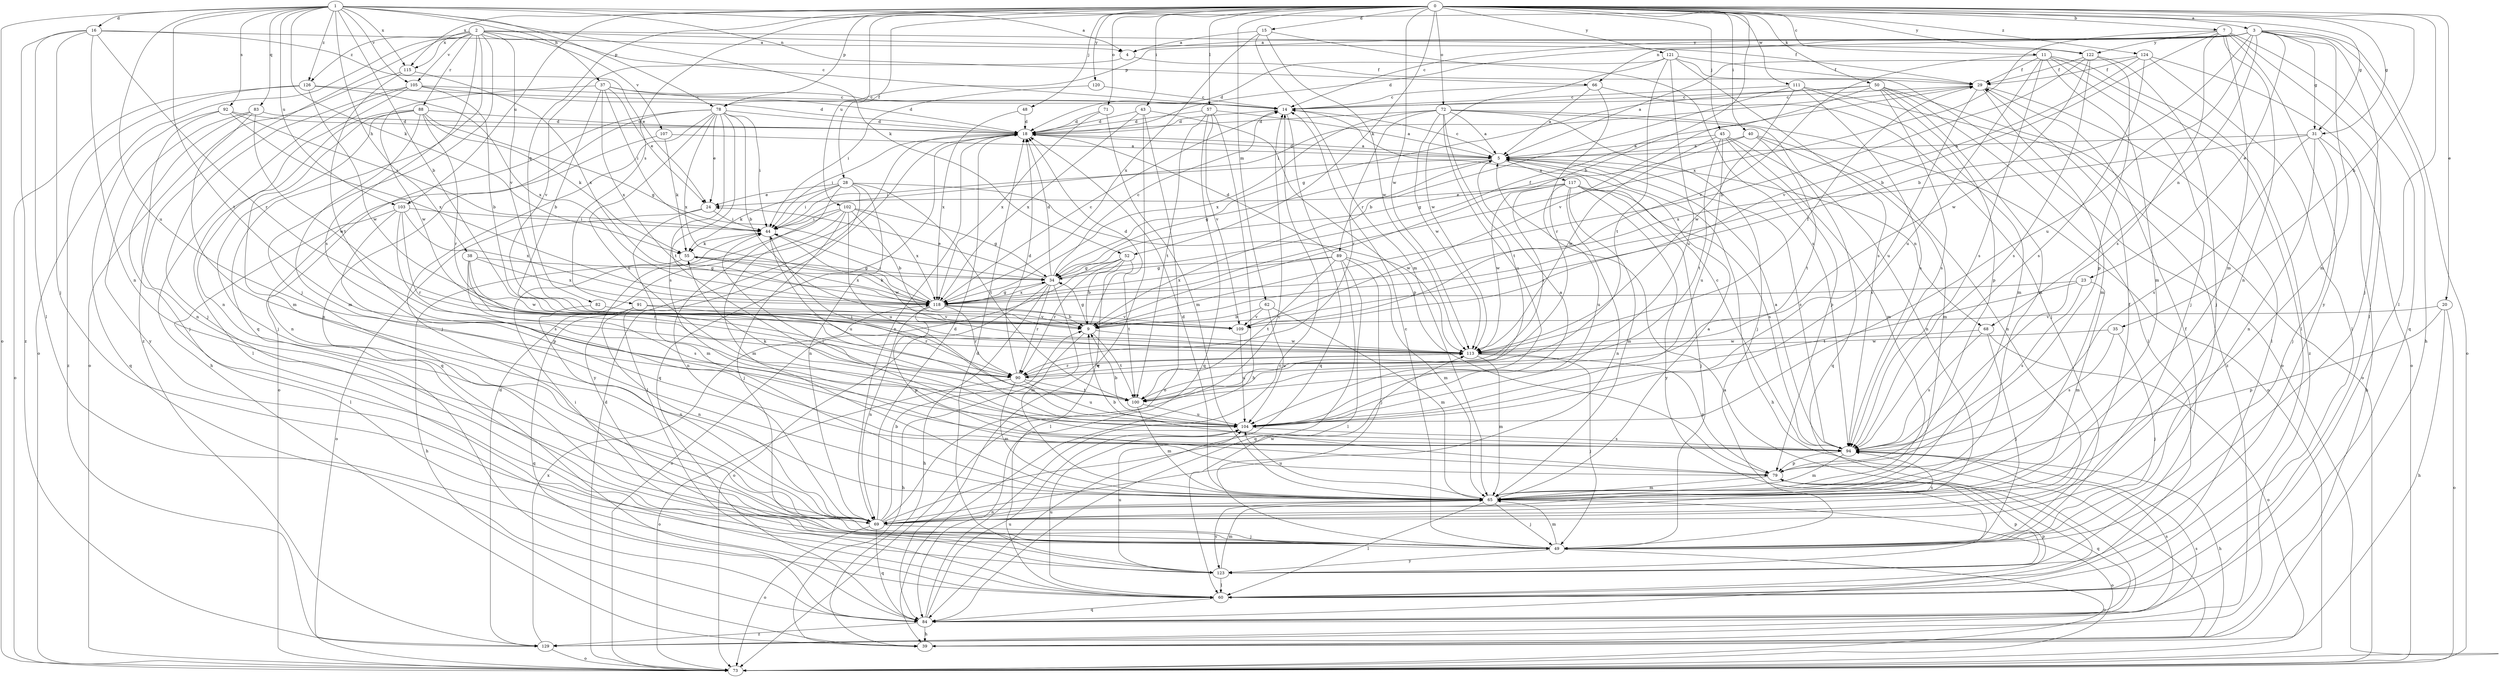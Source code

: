 strict digraph  {
0;
1;
2;
3;
4;
5;
7;
9;
11;
14;
15;
16;
18;
20;
23;
24;
28;
29;
31;
34;
35;
37;
38;
39;
40;
43;
44;
45;
48;
49;
50;
52;
55;
57;
60;
62;
65;
66;
68;
69;
71;
72;
73;
78;
79;
82;
83;
84;
88;
89;
90;
91;
92;
94;
100;
102;
103;
104;
105;
107;
109;
111;
113;
115;
117;
118;
120;
121;
122;
123;
124;
126;
129;
0 -> 3  [label=a];
0 -> 7  [label=b];
0 -> 9  [label=b];
0 -> 11  [label=c];
0 -> 15  [label=d];
0 -> 20  [label=e];
0 -> 28  [label=f];
0 -> 31  [label=g];
0 -> 35  [label=h];
0 -> 40  [label=i];
0 -> 43  [label=i];
0 -> 45  [label=j];
0 -> 48  [label=j];
0 -> 50  [label=k];
0 -> 52  [label=k];
0 -> 57  [label=l];
0 -> 60  [label=l];
0 -> 62  [label=m];
0 -> 71  [label=o];
0 -> 72  [label=o];
0 -> 78  [label=p];
0 -> 82  [label=q];
0 -> 91  [label=s];
0 -> 102  [label=u];
0 -> 103  [label=u];
0 -> 111  [label=w];
0 -> 113  [label=w];
0 -> 115  [label=x];
0 -> 120  [label=y];
0 -> 121  [label=y];
0 -> 122  [label=y];
0 -> 124  [label=z];
1 -> 4  [label=a];
1 -> 9  [label=b];
1 -> 16  [label=d];
1 -> 31  [label=g];
1 -> 37  [label=h];
1 -> 38  [label=h];
1 -> 52  [label=k];
1 -> 55  [label=k];
1 -> 66  [label=n];
1 -> 73  [label=o];
1 -> 78  [label=p];
1 -> 83  [label=q];
1 -> 92  [label=s];
1 -> 100  [label=t];
1 -> 103  [label=u];
1 -> 104  [label=u];
1 -> 105  [label=v];
1 -> 115  [label=x];
1 -> 126  [label=z];
2 -> 14  [label=c];
2 -> 29  [label=f];
2 -> 49  [label=j];
2 -> 73  [label=o];
2 -> 84  [label=q];
2 -> 88  [label=r];
2 -> 94  [label=s];
2 -> 105  [label=v];
2 -> 107  [label=v];
2 -> 109  [label=v];
2 -> 115  [label=x];
2 -> 122  [label=y];
2 -> 126  [label=z];
2 -> 129  [label=z];
3 -> 4  [label=a];
3 -> 9  [label=b];
3 -> 14  [label=c];
3 -> 18  [label=d];
3 -> 23  [label=e];
3 -> 31  [label=g];
3 -> 39  [label=h];
3 -> 49  [label=j];
3 -> 65  [label=m];
3 -> 66  [label=n];
3 -> 68  [label=n];
3 -> 73  [label=o];
3 -> 78  [label=p];
3 -> 104  [label=u];
4 -> 29  [label=f];
4 -> 109  [label=v];
5 -> 14  [label=c];
5 -> 18  [label=d];
5 -> 34  [label=g];
5 -> 39  [label=h];
5 -> 44  [label=i];
5 -> 68  [label=n];
5 -> 89  [label=r];
5 -> 94  [label=s];
5 -> 117  [label=x];
7 -> 9  [label=b];
7 -> 60  [label=l];
7 -> 65  [label=m];
7 -> 69  [label=n];
7 -> 84  [label=q];
7 -> 94  [label=s];
7 -> 118  [label=x];
7 -> 122  [label=y];
7 -> 123  [label=y];
9 -> 18  [label=d];
9 -> 34  [label=g];
9 -> 39  [label=h];
9 -> 100  [label=t];
9 -> 113  [label=w];
11 -> 29  [label=f];
11 -> 49  [label=j];
11 -> 60  [label=l];
11 -> 65  [label=m];
11 -> 94  [label=s];
11 -> 104  [label=u];
11 -> 109  [label=v];
11 -> 129  [label=z];
14 -> 18  [label=d];
14 -> 84  [label=q];
15 -> 4  [label=a];
15 -> 65  [label=m];
15 -> 94  [label=s];
15 -> 113  [label=w];
15 -> 118  [label=x];
16 -> 4  [label=a];
16 -> 24  [label=e];
16 -> 49  [label=j];
16 -> 60  [label=l];
16 -> 69  [label=n];
16 -> 90  [label=r];
16 -> 129  [label=z];
18 -> 5  [label=a];
18 -> 44  [label=i];
18 -> 69  [label=n];
18 -> 84  [label=q];
20 -> 39  [label=h];
20 -> 73  [label=o];
20 -> 79  [label=p];
20 -> 109  [label=v];
23 -> 65  [label=m];
23 -> 94  [label=s];
23 -> 100  [label=t];
23 -> 118  [label=x];
24 -> 44  [label=i];
24 -> 65  [label=m];
24 -> 73  [label=o];
28 -> 24  [label=e];
28 -> 44  [label=i];
28 -> 55  [label=k];
28 -> 60  [label=l];
28 -> 69  [label=n];
28 -> 100  [label=t];
28 -> 113  [label=w];
28 -> 123  [label=y];
29 -> 14  [label=c];
29 -> 44  [label=i];
29 -> 60  [label=l];
29 -> 65  [label=m];
29 -> 104  [label=u];
31 -> 5  [label=a];
31 -> 39  [label=h];
31 -> 49  [label=j];
31 -> 69  [label=n];
31 -> 94  [label=s];
31 -> 118  [label=x];
34 -> 14  [label=c];
34 -> 18  [label=d];
34 -> 24  [label=e];
34 -> 29  [label=f];
34 -> 39  [label=h];
34 -> 65  [label=m];
34 -> 73  [label=o];
34 -> 90  [label=r];
34 -> 118  [label=x];
35 -> 49  [label=j];
35 -> 94  [label=s];
35 -> 113  [label=w];
37 -> 9  [label=b];
37 -> 14  [label=c];
37 -> 18  [label=d];
37 -> 24  [label=e];
37 -> 44  [label=i];
37 -> 113  [label=w];
37 -> 118  [label=x];
38 -> 34  [label=g];
38 -> 90  [label=r];
38 -> 94  [label=s];
38 -> 113  [label=w];
38 -> 118  [label=x];
40 -> 5  [label=a];
40 -> 34  [label=g];
40 -> 65  [label=m];
40 -> 69  [label=n];
40 -> 100  [label=t];
43 -> 18  [label=d];
43 -> 73  [label=o];
43 -> 79  [label=p];
43 -> 84  [label=q];
43 -> 118  [label=x];
44 -> 55  [label=k];
44 -> 104  [label=u];
44 -> 113  [label=w];
45 -> 5  [label=a];
45 -> 65  [label=m];
45 -> 69  [label=n];
45 -> 79  [label=p];
45 -> 100  [label=t];
45 -> 104  [label=u];
45 -> 113  [label=w];
48 -> 18  [label=d];
48 -> 118  [label=x];
49 -> 14  [label=c];
49 -> 65  [label=m];
49 -> 73  [label=o];
49 -> 123  [label=y];
50 -> 14  [label=c];
50 -> 34  [label=g];
50 -> 60  [label=l];
50 -> 65  [label=m];
50 -> 73  [label=o];
50 -> 79  [label=p];
50 -> 94  [label=s];
50 -> 109  [label=v];
52 -> 9  [label=b];
52 -> 34  [label=g];
52 -> 60  [label=l];
52 -> 73  [label=o];
52 -> 90  [label=r];
52 -> 100  [label=t];
55 -> 34  [label=g];
55 -> 39  [label=h];
55 -> 118  [label=x];
57 -> 5  [label=a];
57 -> 18  [label=d];
57 -> 39  [label=h];
57 -> 84  [label=q];
57 -> 100  [label=t];
57 -> 109  [label=v];
60 -> 79  [label=p];
60 -> 84  [label=q];
60 -> 104  [label=u];
62 -> 9  [label=b];
62 -> 65  [label=m];
62 -> 104  [label=u];
62 -> 109  [label=v];
65 -> 5  [label=a];
65 -> 18  [label=d];
65 -> 49  [label=j];
65 -> 60  [label=l];
65 -> 69  [label=n];
65 -> 73  [label=o];
65 -> 104  [label=u];
65 -> 123  [label=y];
66 -> 5  [label=a];
66 -> 14  [label=c];
66 -> 49  [label=j];
66 -> 90  [label=r];
68 -> 49  [label=j];
68 -> 73  [label=o];
68 -> 94  [label=s];
68 -> 113  [label=w];
69 -> 9  [label=b];
69 -> 14  [label=c];
69 -> 18  [label=d];
69 -> 29  [label=f];
69 -> 49  [label=j];
69 -> 73  [label=o];
69 -> 84  [label=q];
69 -> 94  [label=s];
69 -> 113  [label=w];
71 -> 18  [label=d];
71 -> 65  [label=m];
71 -> 118  [label=x];
72 -> 5  [label=a];
72 -> 18  [label=d];
72 -> 49  [label=j];
72 -> 73  [label=o];
72 -> 84  [label=q];
72 -> 90  [label=r];
72 -> 100  [label=t];
72 -> 104  [label=u];
72 -> 113  [label=w];
72 -> 118  [label=x];
73 -> 18  [label=d];
78 -> 9  [label=b];
78 -> 18  [label=d];
78 -> 24  [label=e];
78 -> 44  [label=i];
78 -> 49  [label=j];
78 -> 73  [label=o];
78 -> 84  [label=q];
78 -> 94  [label=s];
78 -> 100  [label=t];
78 -> 104  [label=u];
78 -> 118  [label=x];
79 -> 9  [label=b];
79 -> 65  [label=m];
79 -> 84  [label=q];
82 -> 69  [label=n];
82 -> 109  [label=v];
83 -> 18  [label=d];
83 -> 49  [label=j];
83 -> 65  [label=m];
83 -> 113  [label=w];
83 -> 123  [label=y];
84 -> 5  [label=a];
84 -> 14  [label=c];
84 -> 39  [label=h];
84 -> 94  [label=s];
84 -> 104  [label=u];
84 -> 129  [label=z];
88 -> 18  [label=d];
88 -> 34  [label=g];
88 -> 49  [label=j];
88 -> 55  [label=k];
88 -> 60  [label=l];
88 -> 65  [label=m];
88 -> 69  [label=n];
88 -> 90  [label=r];
89 -> 18  [label=d];
89 -> 34  [label=g];
89 -> 49  [label=j];
89 -> 60  [label=l];
89 -> 65  [label=m];
89 -> 84  [label=q];
89 -> 100  [label=t];
89 -> 118  [label=x];
90 -> 18  [label=d];
90 -> 65  [label=m];
90 -> 73  [label=o];
90 -> 100  [label=t];
90 -> 104  [label=u];
90 -> 113  [label=w];
91 -> 69  [label=n];
91 -> 84  [label=q];
91 -> 90  [label=r];
91 -> 109  [label=v];
92 -> 18  [label=d];
92 -> 44  [label=i];
92 -> 69  [label=n];
92 -> 84  [label=q];
92 -> 118  [label=x];
94 -> 5  [label=a];
94 -> 14  [label=c];
94 -> 39  [label=h];
94 -> 44  [label=i];
94 -> 65  [label=m];
94 -> 79  [label=p];
100 -> 44  [label=i];
100 -> 65  [label=m];
100 -> 104  [label=u];
102 -> 9  [label=b];
102 -> 34  [label=g];
102 -> 44  [label=i];
102 -> 49  [label=j];
102 -> 65  [label=m];
102 -> 69  [label=n];
102 -> 104  [label=u];
102 -> 118  [label=x];
103 -> 44  [label=i];
103 -> 60  [label=l];
103 -> 79  [label=p];
103 -> 90  [label=r];
103 -> 94  [label=s];
103 -> 118  [label=x];
104 -> 5  [label=a];
104 -> 9  [label=b];
104 -> 55  [label=k];
104 -> 94  [label=s];
105 -> 9  [label=b];
105 -> 14  [label=c];
105 -> 18  [label=d];
105 -> 39  [label=h];
105 -> 49  [label=j];
105 -> 69  [label=n];
107 -> 5  [label=a];
107 -> 55  [label=k];
107 -> 69  [label=n];
109 -> 104  [label=u];
111 -> 9  [label=b];
111 -> 14  [label=c];
111 -> 65  [label=m];
111 -> 94  [label=s];
111 -> 113  [label=w];
111 -> 129  [label=z];
113 -> 29  [label=f];
113 -> 49  [label=j];
113 -> 65  [label=m];
113 -> 79  [label=p];
113 -> 90  [label=r];
115 -> 73  [label=o];
115 -> 100  [label=t];
115 -> 118  [label=x];
117 -> 24  [label=e];
117 -> 49  [label=j];
117 -> 65  [label=m];
117 -> 69  [label=n];
117 -> 90  [label=r];
117 -> 94  [label=s];
117 -> 104  [label=u];
117 -> 113  [label=w];
117 -> 123  [label=y];
118 -> 9  [label=b];
118 -> 14  [label=c];
118 -> 34  [label=g];
118 -> 44  [label=i];
118 -> 55  [label=k];
118 -> 69  [label=n];
118 -> 79  [label=p];
118 -> 90  [label=r];
118 -> 109  [label=v];
120 -> 14  [label=c];
120 -> 44  [label=i];
121 -> 18  [label=d];
121 -> 29  [label=f];
121 -> 73  [label=o];
121 -> 94  [label=s];
121 -> 100  [label=t];
121 -> 104  [label=u];
121 -> 113  [label=w];
122 -> 9  [label=b];
122 -> 29  [label=f];
122 -> 49  [label=j];
122 -> 79  [label=p];
122 -> 94  [label=s];
122 -> 113  [label=w];
123 -> 18  [label=d];
123 -> 29  [label=f];
123 -> 44  [label=i];
123 -> 60  [label=l];
123 -> 65  [label=m];
123 -> 79  [label=p];
123 -> 104  [label=u];
124 -> 5  [label=a];
124 -> 29  [label=f];
124 -> 60  [label=l];
124 -> 73  [label=o];
124 -> 94  [label=s];
124 -> 109  [label=v];
126 -> 14  [label=c];
126 -> 73  [label=o];
126 -> 113  [label=w];
126 -> 118  [label=x];
126 -> 129  [label=z];
129 -> 18  [label=d];
129 -> 73  [label=o];
129 -> 94  [label=s];
129 -> 118  [label=x];
}
